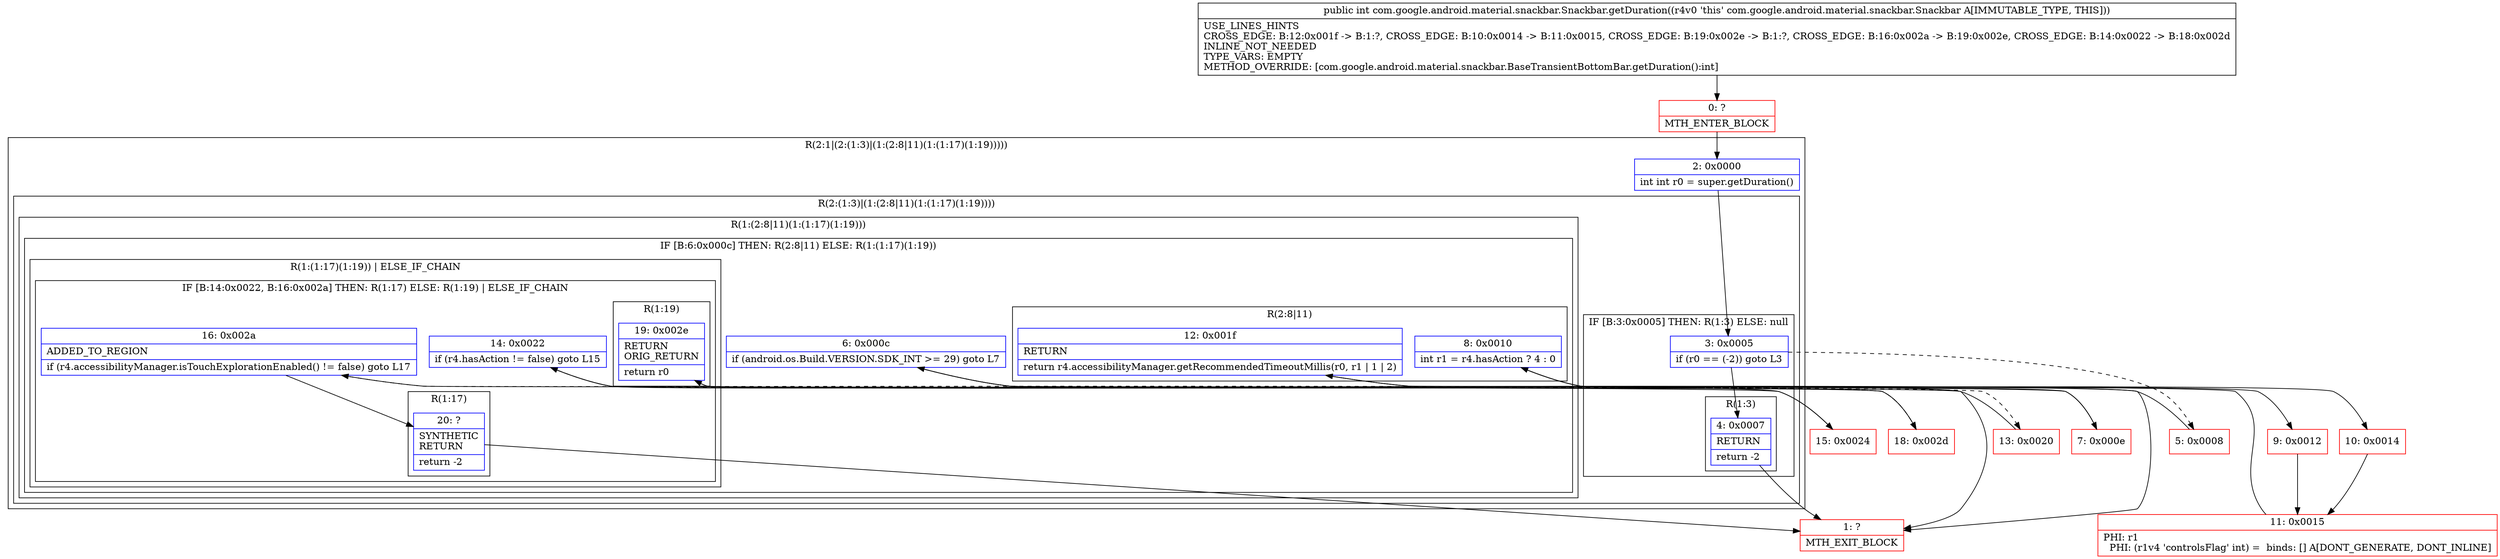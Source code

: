 digraph "CFG forcom.google.android.material.snackbar.Snackbar.getDuration()I" {
subgraph cluster_Region_1959030511 {
label = "R(2:1|(2:(1:3)|(1:(2:8|11)(1:(1:17)(1:19)))))";
node [shape=record,color=blue];
Node_2 [shape=record,label="{2\:\ 0x0000|int int r0 = super.getDuration()\l}"];
subgraph cluster_Region_454114752 {
label = "R(2:(1:3)|(1:(2:8|11)(1:(1:17)(1:19))))";
node [shape=record,color=blue];
subgraph cluster_IfRegion_1714273557 {
label = "IF [B:3:0x0005] THEN: R(1:3) ELSE: null";
node [shape=record,color=blue];
Node_3 [shape=record,label="{3\:\ 0x0005|if (r0 == (\-2)) goto L3\l}"];
subgraph cluster_Region_943998170 {
label = "R(1:3)";
node [shape=record,color=blue];
Node_4 [shape=record,label="{4\:\ 0x0007|RETURN\l|return \-2\l}"];
}
}
subgraph cluster_Region_568640362 {
label = "R(1:(2:8|11)(1:(1:17)(1:19)))";
node [shape=record,color=blue];
subgraph cluster_IfRegion_427915068 {
label = "IF [B:6:0x000c] THEN: R(2:8|11) ELSE: R(1:(1:17)(1:19))";
node [shape=record,color=blue];
Node_6 [shape=record,label="{6\:\ 0x000c|if (android.os.Build.VERSION.SDK_INT \>= 29) goto L7\l}"];
subgraph cluster_Region_2122370448 {
label = "R(2:8|11)";
node [shape=record,color=blue];
Node_8 [shape=record,label="{8\:\ 0x0010|int r1 = r4.hasAction ? 4 : 0\l}"];
Node_12 [shape=record,label="{12\:\ 0x001f|RETURN\l|return r4.accessibilityManager.getRecommendedTimeoutMillis(r0, r1 \| 1 \| 2)\l}"];
}
subgraph cluster_Region_191674097 {
label = "R(1:(1:17)(1:19)) | ELSE_IF_CHAIN\l";
node [shape=record,color=blue];
subgraph cluster_IfRegion_286540242 {
label = "IF [B:14:0x0022, B:16:0x002a] THEN: R(1:17) ELSE: R(1:19) | ELSE_IF_CHAIN\l";
node [shape=record,color=blue];
Node_14 [shape=record,label="{14\:\ 0x0022|if (r4.hasAction != false) goto L15\l}"];
Node_16 [shape=record,label="{16\:\ 0x002a|ADDED_TO_REGION\l|if (r4.accessibilityManager.isTouchExplorationEnabled() != false) goto L17\l}"];
subgraph cluster_Region_376188681 {
label = "R(1:17)";
node [shape=record,color=blue];
Node_20 [shape=record,label="{20\:\ ?|SYNTHETIC\lRETURN\l|return \-2\l}"];
}
subgraph cluster_Region_442133627 {
label = "R(1:19)";
node [shape=record,color=blue];
Node_19 [shape=record,label="{19\:\ 0x002e|RETURN\lORIG_RETURN\l|return r0\l}"];
}
}
}
}
}
}
}
Node_0 [shape=record,color=red,label="{0\:\ ?|MTH_ENTER_BLOCK\l}"];
Node_1 [shape=record,color=red,label="{1\:\ ?|MTH_EXIT_BLOCK\l}"];
Node_5 [shape=record,color=red,label="{5\:\ 0x0008}"];
Node_7 [shape=record,color=red,label="{7\:\ 0x000e}"];
Node_9 [shape=record,color=red,label="{9\:\ 0x0012}"];
Node_11 [shape=record,color=red,label="{11\:\ 0x0015|PHI: r1 \l  PHI: (r1v4 'controlsFlag' int) =  binds: [] A[DONT_GENERATE, DONT_INLINE]\l}"];
Node_10 [shape=record,color=red,label="{10\:\ 0x0014}"];
Node_13 [shape=record,color=red,label="{13\:\ 0x0020}"];
Node_15 [shape=record,color=red,label="{15\:\ 0x0024}"];
Node_18 [shape=record,color=red,label="{18\:\ 0x002d}"];
MethodNode[shape=record,label="{public int com.google.android.material.snackbar.Snackbar.getDuration((r4v0 'this' com.google.android.material.snackbar.Snackbar A[IMMUTABLE_TYPE, THIS]))  | USE_LINES_HINTS\lCROSS_EDGE: B:12:0x001f \-\> B:1:?, CROSS_EDGE: B:10:0x0014 \-\> B:11:0x0015, CROSS_EDGE: B:19:0x002e \-\> B:1:?, CROSS_EDGE: B:16:0x002a \-\> B:19:0x002e, CROSS_EDGE: B:14:0x0022 \-\> B:18:0x002d\lINLINE_NOT_NEEDED\lTYPE_VARS: EMPTY\lMETHOD_OVERRIDE: [com.google.android.material.snackbar.BaseTransientBottomBar.getDuration():int]\l}"];
MethodNode -> Node_0;Node_2 -> Node_3;
Node_3 -> Node_4;
Node_3 -> Node_5[style=dashed];
Node_4 -> Node_1;
Node_6 -> Node_7;
Node_6 -> Node_13[style=dashed];
Node_8 -> Node_9;
Node_8 -> Node_10;
Node_12 -> Node_1;
Node_14 -> Node_15;
Node_14 -> Node_18[style=dashed];
Node_16 -> Node_18[style=dashed];
Node_16 -> Node_20;
Node_20 -> Node_1;
Node_19 -> Node_1;
Node_0 -> Node_2;
Node_5 -> Node_6;
Node_7 -> Node_8;
Node_9 -> Node_11;
Node_11 -> Node_12;
Node_10 -> Node_11;
Node_13 -> Node_14;
Node_15 -> Node_16;
Node_18 -> Node_19;
}

